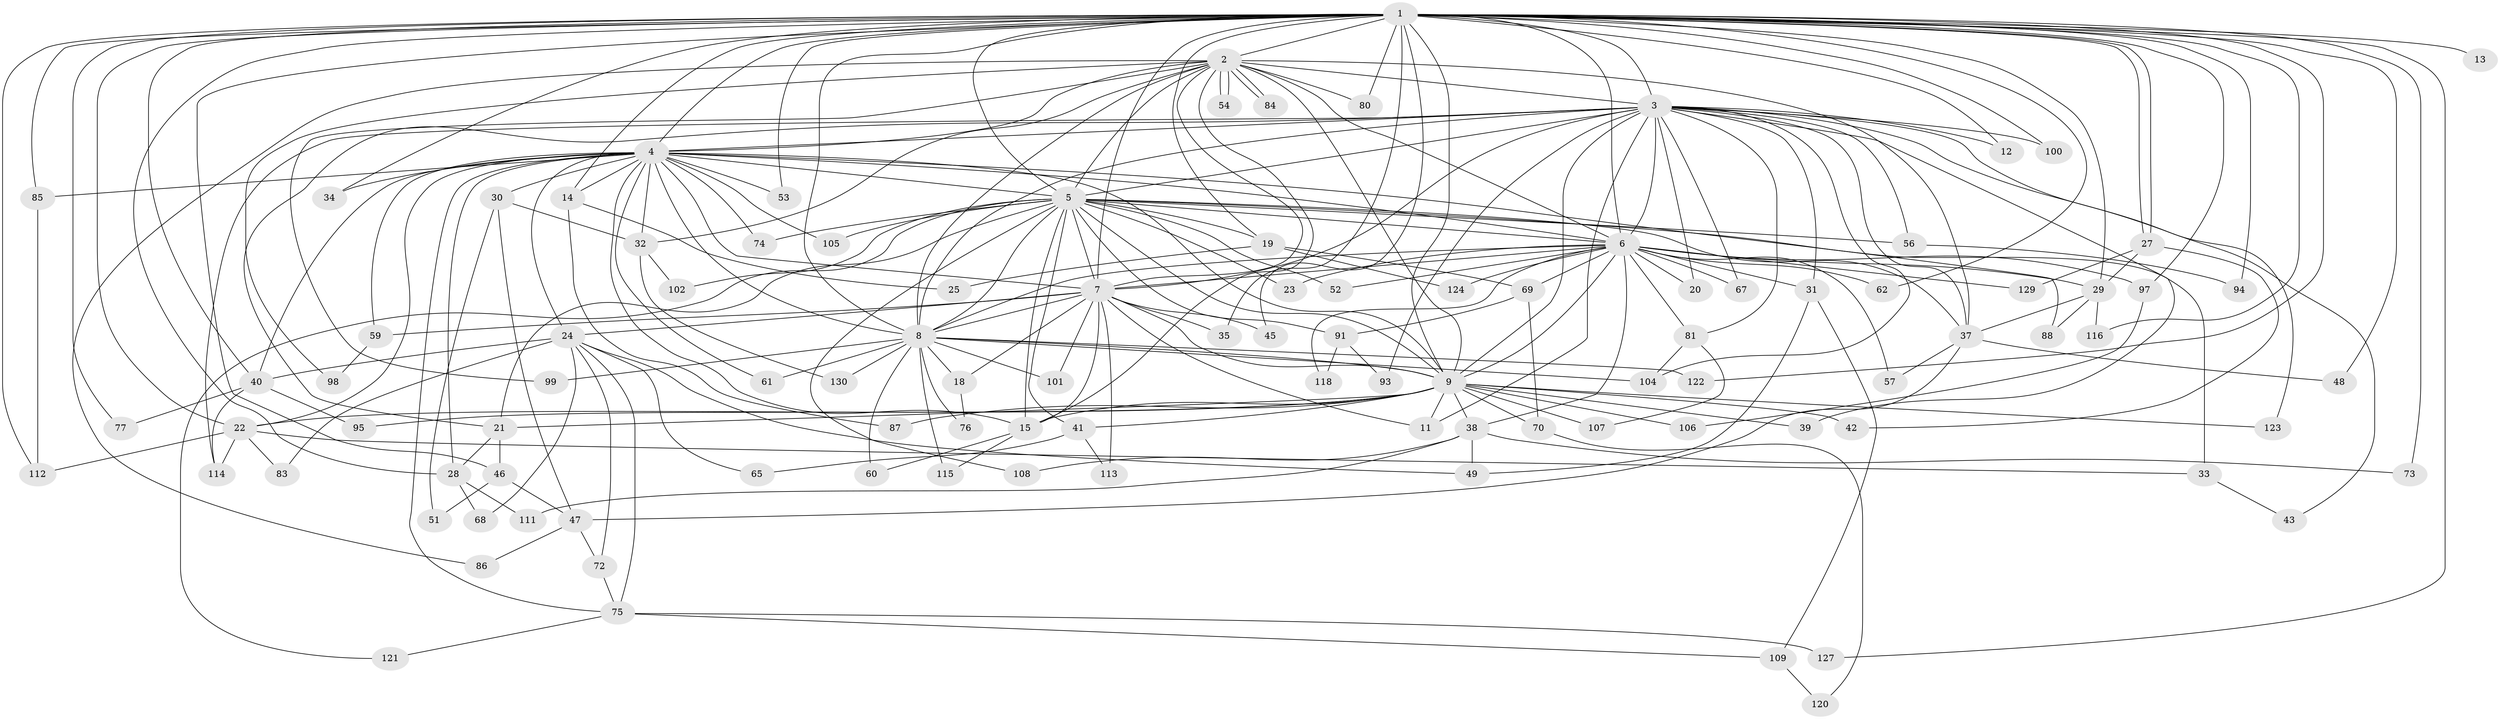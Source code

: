 // original degree distribution, {26: 0.015384615384615385, 20: 0.007692307692307693, 24: 0.007692307692307693, 25: 0.015384615384615385, 19: 0.007692307692307693, 17: 0.007692307692307693, 21: 0.007692307692307693, 22: 0.007692307692307693, 3: 0.15384615384615385, 2: 0.5692307692307692, 4: 0.05384615384615385, 8: 0.007692307692307693, 7: 0.023076923076923078, 6: 0.038461538461538464, 5: 0.07692307692307693}
// Generated by graph-tools (version 1.1) at 2025/41/03/06/25 10:41:40]
// undirected, 103 vertices, 240 edges
graph export_dot {
graph [start="1"]
  node [color=gray90,style=filled];
  1 [super="+10"];
  2 [super="+50"];
  3 [super="+82"];
  4 [super="+16"];
  5 [super="+17"];
  6 [super="+90"];
  7 [super="+96"];
  8 [super="+26"];
  9 [super="+36"];
  11 [super="+119"];
  12;
  13;
  14;
  15 [super="+103"];
  18;
  19 [super="+55"];
  20;
  21 [super="+66"];
  22 [super="+63"];
  23;
  24 [super="+44"];
  25;
  27;
  28 [super="+92"];
  29 [super="+78"];
  30;
  31 [super="+110"];
  32 [super="+89"];
  33;
  34;
  35;
  37 [super="+64"];
  38;
  39;
  40 [super="+79"];
  41;
  42;
  43;
  45;
  46 [super="+71"];
  47;
  48;
  49 [super="+58"];
  51;
  52;
  53;
  54;
  56;
  57;
  59;
  60;
  61;
  62;
  65;
  67;
  68;
  69;
  70;
  72;
  73;
  74;
  75 [super="+125"];
  76;
  77;
  80;
  81;
  83;
  84;
  85 [super="+126"];
  86;
  87;
  88;
  91;
  93;
  94;
  95;
  97;
  98;
  99;
  100;
  101;
  102;
  104 [super="+117"];
  105;
  106;
  107;
  108;
  109;
  111;
  112;
  113;
  114 [super="+128"];
  115;
  116;
  118;
  120;
  121;
  122;
  123;
  124;
  127;
  129;
  130;
  1 -- 2 [weight=2];
  1 -- 3 [weight=2];
  1 -- 4 [weight=2];
  1 -- 5 [weight=2];
  1 -- 6 [weight=2];
  1 -- 7 [weight=2];
  1 -- 8 [weight=2];
  1 -- 9 [weight=3];
  1 -- 12;
  1 -- 14;
  1 -- 19;
  1 -- 22;
  1 -- 27;
  1 -- 27;
  1 -- 28;
  1 -- 35;
  1 -- 45;
  1 -- 48;
  1 -- 53;
  1 -- 100;
  1 -- 112;
  1 -- 122;
  1 -- 127;
  1 -- 73;
  1 -- 13;
  1 -- 77;
  1 -- 80;
  1 -- 85;
  1 -- 94;
  1 -- 97;
  1 -- 34;
  1 -- 46;
  1 -- 116;
  1 -- 62;
  1 -- 29;
  1 -- 40;
  2 -- 3;
  2 -- 4;
  2 -- 5;
  2 -- 6;
  2 -- 7;
  2 -- 8;
  2 -- 9;
  2 -- 32;
  2 -- 37;
  2 -- 54;
  2 -- 54;
  2 -- 80;
  2 -- 84;
  2 -- 84;
  2 -- 86;
  2 -- 98;
  2 -- 99;
  2 -- 15;
  3 -- 4;
  3 -- 5;
  3 -- 6;
  3 -- 7;
  3 -- 8 [weight=2];
  3 -- 9;
  3 -- 12;
  3 -- 20;
  3 -- 31;
  3 -- 39;
  3 -- 43;
  3 -- 56;
  3 -- 67;
  3 -- 81;
  3 -- 93;
  3 -- 100;
  3 -- 104;
  3 -- 123;
  3 -- 37;
  3 -- 11;
  3 -- 21;
  3 -- 114;
  4 -- 5;
  4 -- 6 [weight=2];
  4 -- 7;
  4 -- 8;
  4 -- 9;
  4 -- 14;
  4 -- 24 [weight=2];
  4 -- 30 [weight=2];
  4 -- 32;
  4 -- 34;
  4 -- 40;
  4 -- 53;
  4 -- 59;
  4 -- 61;
  4 -- 74;
  4 -- 75;
  4 -- 85;
  4 -- 88;
  4 -- 22;
  4 -- 105;
  4 -- 28;
  4 -- 15;
  5 -- 6;
  5 -- 7;
  5 -- 8 [weight=2];
  5 -- 9;
  5 -- 15;
  5 -- 19 [weight=2];
  5 -- 21;
  5 -- 23;
  5 -- 33;
  5 -- 41;
  5 -- 52;
  5 -- 56;
  5 -- 74;
  5 -- 102;
  5 -- 105;
  5 -- 108;
  5 -- 121;
  5 -- 91;
  5 -- 37;
  6 -- 7;
  6 -- 8;
  6 -- 9;
  6 -- 20;
  6 -- 23;
  6 -- 29;
  6 -- 31 [weight=2];
  6 -- 38;
  6 -- 52;
  6 -- 57;
  6 -- 62;
  6 -- 67;
  6 -- 69;
  6 -- 81;
  6 -- 97;
  6 -- 118;
  6 -- 124;
  6 -- 129;
  7 -- 8;
  7 -- 9;
  7 -- 11;
  7 -- 15 [weight=2];
  7 -- 18;
  7 -- 24;
  7 -- 35;
  7 -- 45;
  7 -- 59;
  7 -- 101;
  7 -- 113;
  8 -- 9;
  8 -- 18;
  8 -- 61;
  8 -- 76;
  8 -- 99;
  8 -- 122;
  8 -- 130;
  8 -- 115;
  8 -- 101;
  8 -- 60;
  8 -- 104;
  9 -- 11;
  9 -- 21;
  9 -- 38;
  9 -- 39;
  9 -- 41;
  9 -- 42;
  9 -- 70;
  9 -- 87;
  9 -- 95;
  9 -- 107;
  9 -- 123;
  9 -- 106;
  9 -- 15;
  9 -- 22;
  14 -- 25;
  14 -- 87;
  15 -- 60;
  15 -- 115;
  18 -- 76;
  19 -- 25;
  19 -- 69;
  19 -- 124;
  21 -- 46;
  21 -- 28;
  22 -- 33;
  22 -- 83;
  22 -- 112;
  22 -- 114;
  24 -- 40;
  24 -- 65;
  24 -- 75;
  24 -- 83;
  24 -- 49;
  24 -- 68;
  24 -- 72;
  27 -- 29;
  27 -- 42;
  27 -- 129;
  28 -- 68;
  28 -- 111;
  29 -- 37;
  29 -- 116;
  29 -- 88;
  30 -- 47;
  30 -- 51;
  30 -- 32;
  31 -- 49;
  31 -- 109;
  32 -- 130;
  32 -- 102;
  33 -- 43;
  37 -- 47;
  37 -- 48;
  37 -- 57;
  38 -- 73;
  38 -- 108;
  38 -- 111;
  38 -- 49;
  40 -- 77;
  40 -- 114;
  40 -- 95;
  41 -- 65;
  41 -- 113;
  46 -- 51;
  46 -- 47;
  47 -- 72;
  47 -- 86;
  56 -- 94;
  59 -- 98;
  69 -- 70;
  69 -- 91;
  70 -- 120;
  72 -- 75;
  75 -- 109;
  75 -- 121;
  75 -- 127;
  81 -- 104;
  81 -- 107;
  85 -- 112;
  91 -- 93;
  91 -- 118;
  97 -- 106;
  109 -- 120;
}
